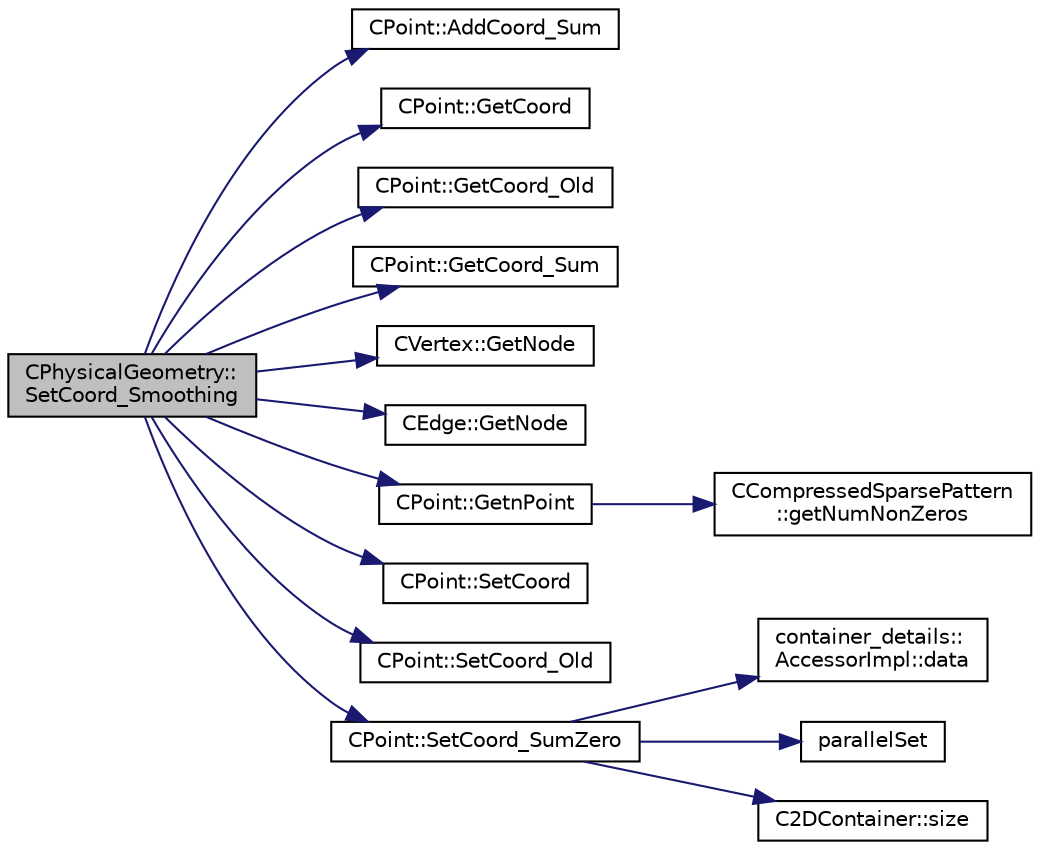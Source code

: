 digraph "CPhysicalGeometry::SetCoord_Smoothing"
{
 // LATEX_PDF_SIZE
  edge [fontname="Helvetica",fontsize="10",labelfontname="Helvetica",labelfontsize="10"];
  node [fontname="Helvetica",fontsize="10",shape=record];
  rankdir="LR";
  Node1 [label="CPhysicalGeometry::\lSetCoord_Smoothing",height=0.2,width=0.4,color="black", fillcolor="grey75", style="filled", fontcolor="black",tooltip="Do an implicit smoothing of the grid coordinates."];
  Node1 -> Node2 [color="midnightblue",fontsize="10",style="solid",fontname="Helvetica"];
  Node2 [label="CPoint::AddCoord_Sum",height=0.2,width=0.4,color="black", fillcolor="white", style="filled",URL="$classCPoint.html#a746c727c5bbaa659bf81dddcee8778f6",tooltip="Add the value of the coordinates to the Coord_Sum vector for implicit smoothing."];
  Node1 -> Node3 [color="midnightblue",fontsize="10",style="solid",fontname="Helvetica"];
  Node3 [label="CPoint::GetCoord",height=0.2,width=0.4,color="black", fillcolor="white", style="filled",URL="$classCPoint.html#ab16c29dd03911529cd73bf467c313179",tooltip="Get the coordinates dor the control volume."];
  Node1 -> Node4 [color="midnightblue",fontsize="10",style="solid",fontname="Helvetica"];
  Node4 [label="CPoint::GetCoord_Old",height=0.2,width=0.4,color="black", fillcolor="white", style="filled",URL="$classCPoint.html#ad1208d17951ede23e76814c6bbbd0377",tooltip="Get the value of the old coordinates for implicit smoothing."];
  Node1 -> Node5 [color="midnightblue",fontsize="10",style="solid",fontname="Helvetica"];
  Node5 [label="CPoint::GetCoord_Sum",height=0.2,width=0.4,color="black", fillcolor="white", style="filled",URL="$classCPoint.html#a9b0910f61b825cc9fd818e820d21b57b",tooltip="Get the value of the summed coordinates for implicit smoothing."];
  Node1 -> Node6 [color="midnightblue",fontsize="10",style="solid",fontname="Helvetica"];
  Node6 [label="CVertex::GetNode",height=0.2,width=0.4,color="black", fillcolor="white", style="filled",URL="$classCVertex.html#ad568da06e7191358d3a09a1bee71cdb5",tooltip="Get the node of the vertex."];
  Node1 -> Node7 [color="midnightblue",fontsize="10",style="solid",fontname="Helvetica"];
  Node7 [label="CEdge::GetNode",height=0.2,width=0.4,color="black", fillcolor="white", style="filled",URL="$classCEdge.html#a5cd6f283cb2f3e4dfc037c0db6ae1055",tooltip="Get left/right node index defining the edge."];
  Node1 -> Node8 [color="midnightblue",fontsize="10",style="solid",fontname="Helvetica"];
  Node8 [label="CPoint::GetnPoint",height=0.2,width=0.4,color="black", fillcolor="white", style="filled",URL="$classCPoint.html#accb93eb81c4e7e6c2605a7cd0d3c9cba",tooltip="Get the number of points that compose the control volume."];
  Node8 -> Node9 [color="midnightblue",fontsize="10",style="solid",fontname="Helvetica"];
  Node9 [label="CCompressedSparsePattern\l::getNumNonZeros",height=0.2,width=0.4,color="black", fillcolor="white", style="filled",URL="$classCCompressedSparsePattern.html#abbca9e2c2e9f3d3f568772f9edf0c0aa",tooltip=" "];
  Node1 -> Node10 [color="midnightblue",fontsize="10",style="solid",fontname="Helvetica"];
  Node10 [label="CPoint::SetCoord",height=0.2,width=0.4,color="black", fillcolor="white", style="filled",URL="$classCPoint.html#af3545cace579269797a534b6a10a42e1",tooltip="Set the coordinates for the control volume."];
  Node1 -> Node11 [color="midnightblue",fontsize="10",style="solid",fontname="Helvetica"];
  Node11 [label="CPoint::SetCoord_Old",height=0.2,width=0.4,color="black", fillcolor="white", style="filled",URL="$classCPoint.html#a1e4ff2a928edc93c58a2908ebd4b5c6d",tooltip="Set the value of the vector Coord_Old for implicit smoothing."];
  Node1 -> Node12 [color="midnightblue",fontsize="10",style="solid",fontname="Helvetica"];
  Node12 [label="CPoint::SetCoord_SumZero",height=0.2,width=0.4,color="black", fillcolor="white", style="filled",URL="$classCPoint.html#aeb146ff19122439e9e8ea48c07e11aaf",tooltip="Initialize the vector Coord_Sum."];
  Node12 -> Node13 [color="midnightblue",fontsize="10",style="solid",fontname="Helvetica"];
  Node13 [label="container_details::\lAccessorImpl::data",height=0.2,width=0.4,color="black", fillcolor="white", style="filled",URL="$classcontainer__details_1_1AccessorImpl.html#a5b5318f7212e57c13e464c398f74b3d5",tooltip=" "];
  Node12 -> Node14 [color="midnightblue",fontsize="10",style="solid",fontname="Helvetica"];
  Node14 [label="parallelSet",height=0.2,width=0.4,color="black", fillcolor="white", style="filled",URL="$omp__structure_8hpp.html#aa6ac2e864da0a02b0037fe4b8b6e1056",tooltip="Set the entries of an array-like object to a constant value in parallel."];
  Node12 -> Node15 [color="midnightblue",fontsize="10",style="solid",fontname="Helvetica"];
  Node15 [label="C2DContainer::size",height=0.2,width=0.4,color="black", fillcolor="white", style="filled",URL="$classC2DContainer.html#a8278113dbcf54123f9852e7e44583759",tooltip=" "];
}
